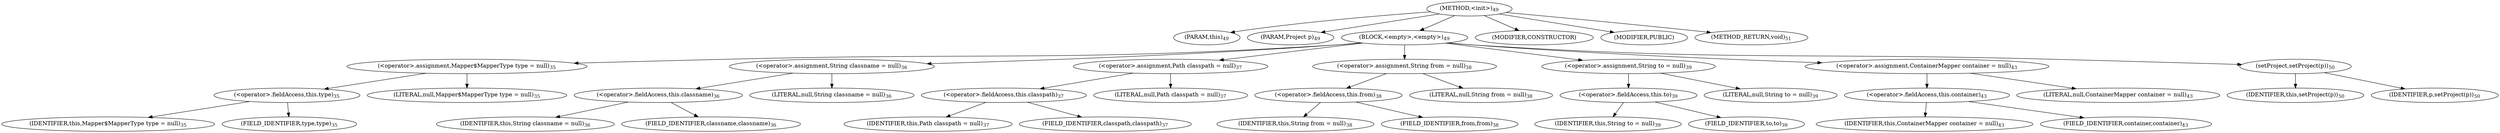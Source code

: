 digraph "&lt;init&gt;" {  
"92" [label = <(METHOD,&lt;init&gt;)<SUB>49</SUB>> ]
"4" [label = <(PARAM,this)<SUB>49</SUB>> ]
"93" [label = <(PARAM,Project p)<SUB>49</SUB>> ]
"94" [label = <(BLOCK,&lt;empty&gt;,&lt;empty&gt;)<SUB>49</SUB>> ]
"95" [label = <(&lt;operator&gt;.assignment,Mapper$MapperType type = null)<SUB>35</SUB>> ]
"96" [label = <(&lt;operator&gt;.fieldAccess,this.type)<SUB>35</SUB>> ]
"97" [label = <(IDENTIFIER,this,Mapper$MapperType type = null)<SUB>35</SUB>> ]
"98" [label = <(FIELD_IDENTIFIER,type,type)<SUB>35</SUB>> ]
"99" [label = <(LITERAL,null,Mapper$MapperType type = null)<SUB>35</SUB>> ]
"100" [label = <(&lt;operator&gt;.assignment,String classname = null)<SUB>36</SUB>> ]
"101" [label = <(&lt;operator&gt;.fieldAccess,this.classname)<SUB>36</SUB>> ]
"102" [label = <(IDENTIFIER,this,String classname = null)<SUB>36</SUB>> ]
"103" [label = <(FIELD_IDENTIFIER,classname,classname)<SUB>36</SUB>> ]
"104" [label = <(LITERAL,null,String classname = null)<SUB>36</SUB>> ]
"105" [label = <(&lt;operator&gt;.assignment,Path classpath = null)<SUB>37</SUB>> ]
"106" [label = <(&lt;operator&gt;.fieldAccess,this.classpath)<SUB>37</SUB>> ]
"107" [label = <(IDENTIFIER,this,Path classpath = null)<SUB>37</SUB>> ]
"108" [label = <(FIELD_IDENTIFIER,classpath,classpath)<SUB>37</SUB>> ]
"109" [label = <(LITERAL,null,Path classpath = null)<SUB>37</SUB>> ]
"110" [label = <(&lt;operator&gt;.assignment,String from = null)<SUB>38</SUB>> ]
"111" [label = <(&lt;operator&gt;.fieldAccess,this.from)<SUB>38</SUB>> ]
"112" [label = <(IDENTIFIER,this,String from = null)<SUB>38</SUB>> ]
"113" [label = <(FIELD_IDENTIFIER,from,from)<SUB>38</SUB>> ]
"114" [label = <(LITERAL,null,String from = null)<SUB>38</SUB>> ]
"115" [label = <(&lt;operator&gt;.assignment,String to = null)<SUB>39</SUB>> ]
"116" [label = <(&lt;operator&gt;.fieldAccess,this.to)<SUB>39</SUB>> ]
"117" [label = <(IDENTIFIER,this,String to = null)<SUB>39</SUB>> ]
"118" [label = <(FIELD_IDENTIFIER,to,to)<SUB>39</SUB>> ]
"119" [label = <(LITERAL,null,String to = null)<SUB>39</SUB>> ]
"120" [label = <(&lt;operator&gt;.assignment,ContainerMapper container = null)<SUB>43</SUB>> ]
"121" [label = <(&lt;operator&gt;.fieldAccess,this.container)<SUB>43</SUB>> ]
"122" [label = <(IDENTIFIER,this,ContainerMapper container = null)<SUB>43</SUB>> ]
"123" [label = <(FIELD_IDENTIFIER,container,container)<SUB>43</SUB>> ]
"124" [label = <(LITERAL,null,ContainerMapper container = null)<SUB>43</SUB>> ]
"125" [label = <(setProject,setProject(p))<SUB>50</SUB>> ]
"3" [label = <(IDENTIFIER,this,setProject(p))<SUB>50</SUB>> ]
"126" [label = <(IDENTIFIER,p,setProject(p))<SUB>50</SUB>> ]
"127" [label = <(MODIFIER,CONSTRUCTOR)> ]
"128" [label = <(MODIFIER,PUBLIC)> ]
"129" [label = <(METHOD_RETURN,void)<SUB>51</SUB>> ]
  "92" -> "4" 
  "92" -> "93" 
  "92" -> "94" 
  "92" -> "127" 
  "92" -> "128" 
  "92" -> "129" 
  "94" -> "95" 
  "94" -> "100" 
  "94" -> "105" 
  "94" -> "110" 
  "94" -> "115" 
  "94" -> "120" 
  "94" -> "125" 
  "95" -> "96" 
  "95" -> "99" 
  "96" -> "97" 
  "96" -> "98" 
  "100" -> "101" 
  "100" -> "104" 
  "101" -> "102" 
  "101" -> "103" 
  "105" -> "106" 
  "105" -> "109" 
  "106" -> "107" 
  "106" -> "108" 
  "110" -> "111" 
  "110" -> "114" 
  "111" -> "112" 
  "111" -> "113" 
  "115" -> "116" 
  "115" -> "119" 
  "116" -> "117" 
  "116" -> "118" 
  "120" -> "121" 
  "120" -> "124" 
  "121" -> "122" 
  "121" -> "123" 
  "125" -> "3" 
  "125" -> "126" 
}

